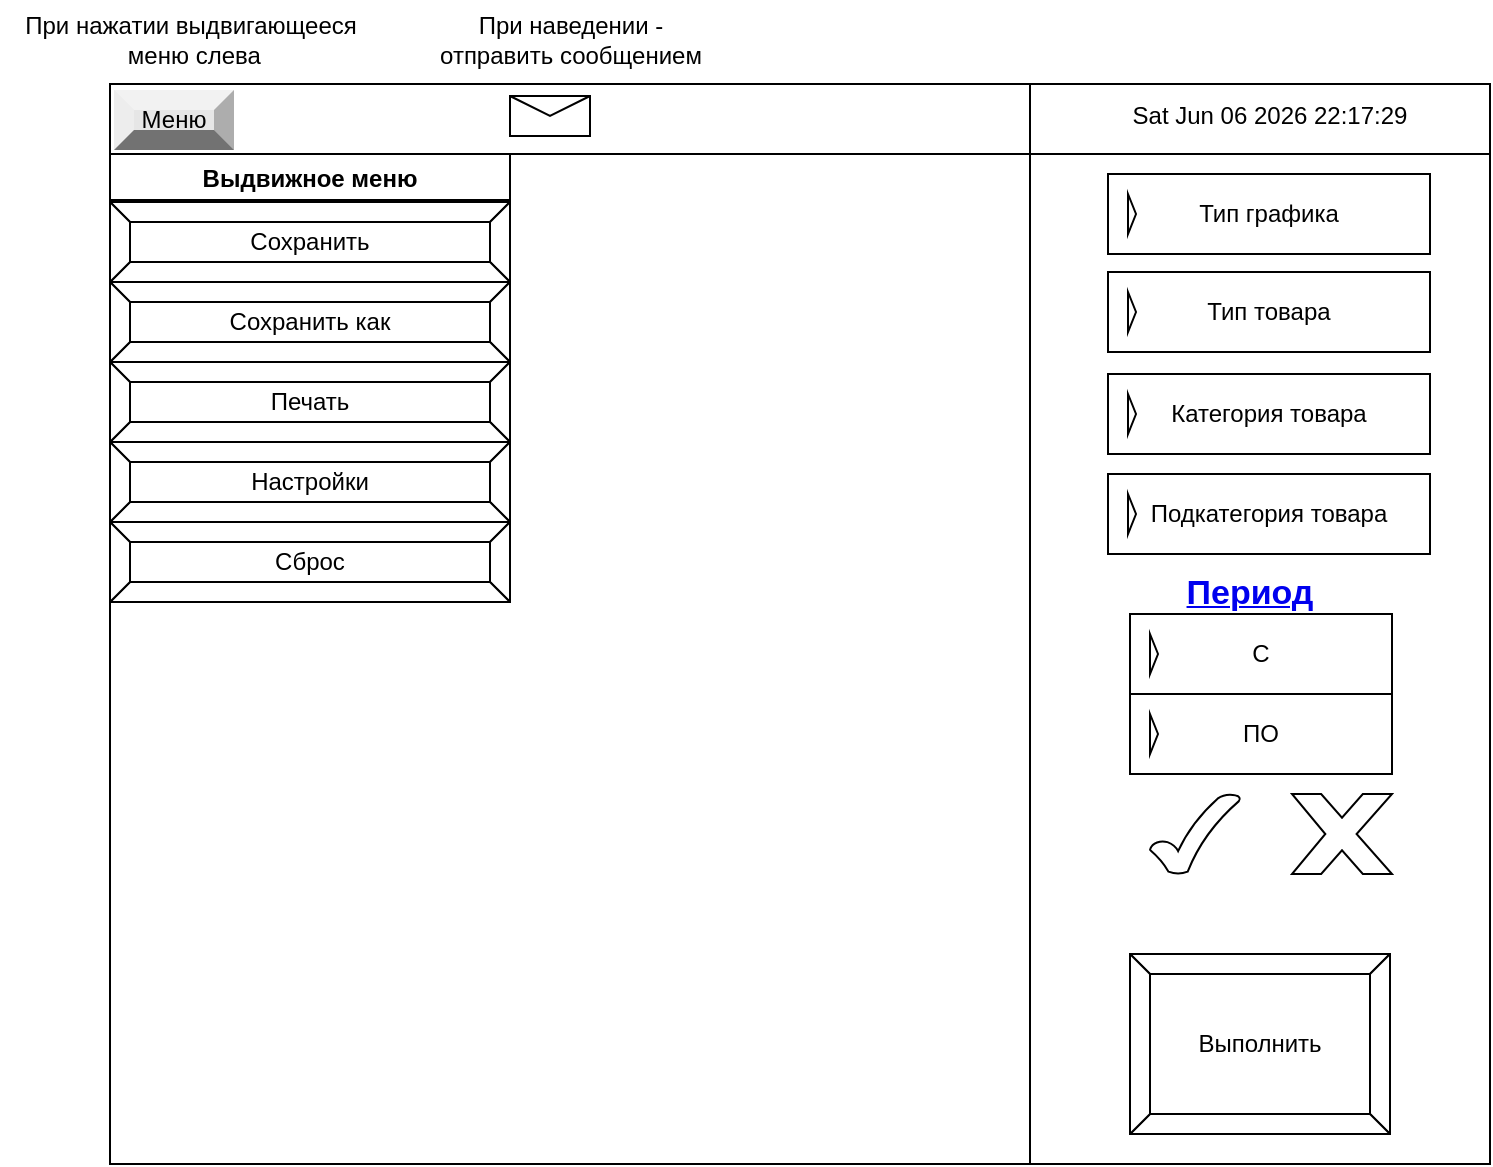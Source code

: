 <mxfile version="21.6.2" type="device">
  <diagram name="Страница 1" id="Blh87Bfx2YKb9ALQyvLL">
    <mxGraphModel dx="996" dy="669" grid="1" gridSize="10" guides="1" tooltips="1" connect="1" arrows="1" fold="1" page="1" pageScale="1" pageWidth="827" pageHeight="1169" math="0" shadow="0">
      <root>
        <mxCell id="0" />
        <mxCell id="1" parent="0" />
        <mxCell id="2fFAP_jAtBXyU5PeyaGX-1" value="" style="shape=internalStorage;whiteSpace=wrap;html=1;backgroundOutline=1;dx=460;dy=35;" vertex="1" parent="1">
          <mxGeometry x="60" y="45" width="690" height="540" as="geometry" />
        </mxCell>
        <mxCell id="2fFAP_jAtBXyU5PeyaGX-2" value="Тип графика" style="html=1;whiteSpace=wrap;container=1;recursiveResize=0;collapsible=0;" vertex="1" parent="1">
          <mxGeometry x="559" y="90" width="161" height="40" as="geometry" />
        </mxCell>
        <mxCell id="2fFAP_jAtBXyU5PeyaGX-3" value="" style="triangle;html=1;whiteSpace=wrap;" vertex="1" parent="2fFAP_jAtBXyU5PeyaGX-2">
          <mxGeometry x="10" y="10" width="4" height="20" as="geometry" />
        </mxCell>
        <mxCell id="2fFAP_jAtBXyU5PeyaGX-4" value="Тип товара" style="html=1;whiteSpace=wrap;container=1;recursiveResize=0;collapsible=0;" vertex="1" parent="1">
          <mxGeometry x="559" y="139" width="161" height="40" as="geometry" />
        </mxCell>
        <mxCell id="2fFAP_jAtBXyU5PeyaGX-5" value="" style="triangle;html=1;whiteSpace=wrap;" vertex="1" parent="2fFAP_jAtBXyU5PeyaGX-4">
          <mxGeometry x="10" y="10" width="4" height="20" as="geometry" />
        </mxCell>
        <mxCell id="2fFAP_jAtBXyU5PeyaGX-6" value="Категория товара" style="html=1;whiteSpace=wrap;container=1;recursiveResize=0;collapsible=0;" vertex="1" parent="1">
          <mxGeometry x="559" y="190" width="161" height="40" as="geometry" />
        </mxCell>
        <mxCell id="2fFAP_jAtBXyU5PeyaGX-7" value="" style="triangle;html=1;whiteSpace=wrap;" vertex="1" parent="2fFAP_jAtBXyU5PeyaGX-6">
          <mxGeometry x="10" y="10" width="4" height="20" as="geometry" />
        </mxCell>
        <mxCell id="2fFAP_jAtBXyU5PeyaGX-8" value="Подкатегория товара" style="html=1;whiteSpace=wrap;container=1;recursiveResize=0;collapsible=0;" vertex="1" parent="1">
          <mxGeometry x="559" y="240" width="161" height="40" as="geometry" />
        </mxCell>
        <mxCell id="2fFAP_jAtBXyU5PeyaGX-9" value="" style="triangle;html=1;whiteSpace=wrap;" vertex="1" parent="2fFAP_jAtBXyU5PeyaGX-8">
          <mxGeometry x="10" y="10" width="4" height="20" as="geometry" />
        </mxCell>
        <UserObject label="&lt;b&gt;&lt;font style=&quot;font-size: 17px;&quot;&gt;Период&lt;/font&gt;&lt;/b&gt;" link="https://www.draw.io" id="2fFAP_jAtBXyU5PeyaGX-10">
          <mxCell style="text;html=1;strokeColor=none;fillColor=none;whiteSpace=wrap;align=center;verticalAlign=middle;fontColor=#0000EE;fontStyle=4;" vertex="1" parent="1">
            <mxGeometry x="570" y="280" width="120" height="40" as="geometry" />
          </mxCell>
        </UserObject>
        <mxCell id="2fFAP_jAtBXyU5PeyaGX-11" value="С" style="html=1;whiteSpace=wrap;container=1;recursiveResize=0;collapsible=0;" vertex="1" parent="1">
          <mxGeometry x="570" y="310" width="131" height="40" as="geometry" />
        </mxCell>
        <mxCell id="2fFAP_jAtBXyU5PeyaGX-12" value="" style="triangle;html=1;whiteSpace=wrap;" vertex="1" parent="2fFAP_jAtBXyU5PeyaGX-11">
          <mxGeometry x="10" y="10" width="4" height="20" as="geometry" />
        </mxCell>
        <mxCell id="2fFAP_jAtBXyU5PeyaGX-13" value="ПО" style="html=1;whiteSpace=wrap;container=1;recursiveResize=0;collapsible=0;" vertex="1" parent="1">
          <mxGeometry x="570" y="350" width="131" height="40" as="geometry" />
        </mxCell>
        <mxCell id="2fFAP_jAtBXyU5PeyaGX-14" value="" style="triangle;html=1;whiteSpace=wrap;" vertex="1" parent="2fFAP_jAtBXyU5PeyaGX-13">
          <mxGeometry x="10" y="10" width="4" height="20" as="geometry" />
        </mxCell>
        <UserObject label="%date{ddd mmm dd yyyy HH:MM:ss}%" placeholders="1" id="2fFAP_jAtBXyU5PeyaGX-15">
          <mxCell style="text;html=1;strokeColor=none;fillColor=none;align=center;verticalAlign=middle;whiteSpace=wrap;overflow=hidden;" vertex="1" parent="1">
            <mxGeometry x="560" y="51" width="160" height="20" as="geometry" />
          </mxCell>
        </UserObject>
        <mxCell id="2fFAP_jAtBXyU5PeyaGX-20" value="" style="shape=message;html=1;html=1;outlineConnect=0;labelPosition=center;verticalLabelPosition=bottom;align=center;verticalAlign=top;" vertex="1" parent="1">
          <mxGeometry x="260" y="51" width="40" height="20" as="geometry" />
        </mxCell>
        <mxCell id="2fFAP_jAtBXyU5PeyaGX-21" value="При наведении - &lt;br&gt;отправить сообщением" style="text;html=1;align=center;verticalAlign=middle;resizable=0;points=[];autosize=1;strokeColor=none;fillColor=none;" vertex="1" parent="1">
          <mxGeometry x="215" y="3" width="150" height="40" as="geometry" />
        </mxCell>
        <mxCell id="2fFAP_jAtBXyU5PeyaGX-22" value="Меню" style="labelPosition=center;verticalLabelPosition=middle;align=center;html=1;shape=mxgraph.basic.shaded_button;dx=10;fillColor=#E6E6E6;strokeColor=none;whiteSpace=wrap;" vertex="1" parent="1">
          <mxGeometry x="62" y="48" width="60" height="30" as="geometry" />
        </mxCell>
        <mxCell id="2fFAP_jAtBXyU5PeyaGX-23" value="При нажатии выдвигающееся&lt;br&gt;&amp;nbsp;меню слева" style="text;html=1;align=center;verticalAlign=middle;resizable=0;points=[];autosize=1;strokeColor=none;fillColor=none;" vertex="1" parent="1">
          <mxGeometry x="5" y="3" width="190" height="40" as="geometry" />
        </mxCell>
        <mxCell id="2fFAP_jAtBXyU5PeyaGX-24" value="Выполнить" style="labelPosition=center;verticalLabelPosition=middle;align=center;html=1;shape=mxgraph.basic.button;dx=10;whiteSpace=wrap;" vertex="1" parent="1">
          <mxGeometry x="570" y="480" width="130" height="90" as="geometry" />
        </mxCell>
        <mxCell id="2fFAP_jAtBXyU5PeyaGX-25" value="" style="verticalLabelPosition=bottom;verticalAlign=top;html=1;shape=mxgraph.basic.tick" vertex="1" parent="1">
          <mxGeometry x="580" y="400" width="45" height="40" as="geometry" />
        </mxCell>
        <mxCell id="2fFAP_jAtBXyU5PeyaGX-26" value="" style="verticalLabelPosition=bottom;verticalAlign=top;html=1;shape=mxgraph.basic.x" vertex="1" parent="1">
          <mxGeometry x="651" y="400" width="50" height="40" as="geometry" />
        </mxCell>
        <mxCell id="2fFAP_jAtBXyU5PeyaGX-27" value="Выдвижное меню" style="swimlane;startSize=23;" vertex="1" parent="1">
          <mxGeometry x="60" y="80" width="200" height="224" as="geometry" />
        </mxCell>
        <mxCell id="2fFAP_jAtBXyU5PeyaGX-29" value="Сохранить" style="labelPosition=center;verticalLabelPosition=middle;align=center;html=1;shape=mxgraph.basic.button;dx=10;whiteSpace=wrap;" vertex="1" parent="1">
          <mxGeometry x="60" y="104" width="200" height="40" as="geometry" />
        </mxCell>
        <mxCell id="2fFAP_jAtBXyU5PeyaGX-30" value="Сохранить как" style="labelPosition=center;verticalLabelPosition=middle;align=center;html=1;shape=mxgraph.basic.button;dx=10;whiteSpace=wrap;" vertex="1" parent="1">
          <mxGeometry x="60" y="144" width="200" height="40" as="geometry" />
        </mxCell>
        <mxCell id="2fFAP_jAtBXyU5PeyaGX-32" value="Печать" style="labelPosition=center;verticalLabelPosition=middle;align=center;html=1;shape=mxgraph.basic.button;dx=10;whiteSpace=wrap;" vertex="1" parent="1">
          <mxGeometry x="60" y="184" width="200" height="40" as="geometry" />
        </mxCell>
        <mxCell id="2fFAP_jAtBXyU5PeyaGX-33" value="Настройки" style="labelPosition=center;verticalLabelPosition=middle;align=center;html=1;shape=mxgraph.basic.button;dx=10;whiteSpace=wrap;" vertex="1" parent="1">
          <mxGeometry x="60" y="224" width="200" height="40" as="geometry" />
        </mxCell>
        <mxCell id="2fFAP_jAtBXyU5PeyaGX-36" value="Сброс" style="labelPosition=center;verticalLabelPosition=middle;align=center;html=1;shape=mxgraph.basic.button;dx=10;whiteSpace=wrap;" vertex="1" parent="1">
          <mxGeometry x="60" y="264" width="200" height="40" as="geometry" />
        </mxCell>
      </root>
    </mxGraphModel>
  </diagram>
</mxfile>
